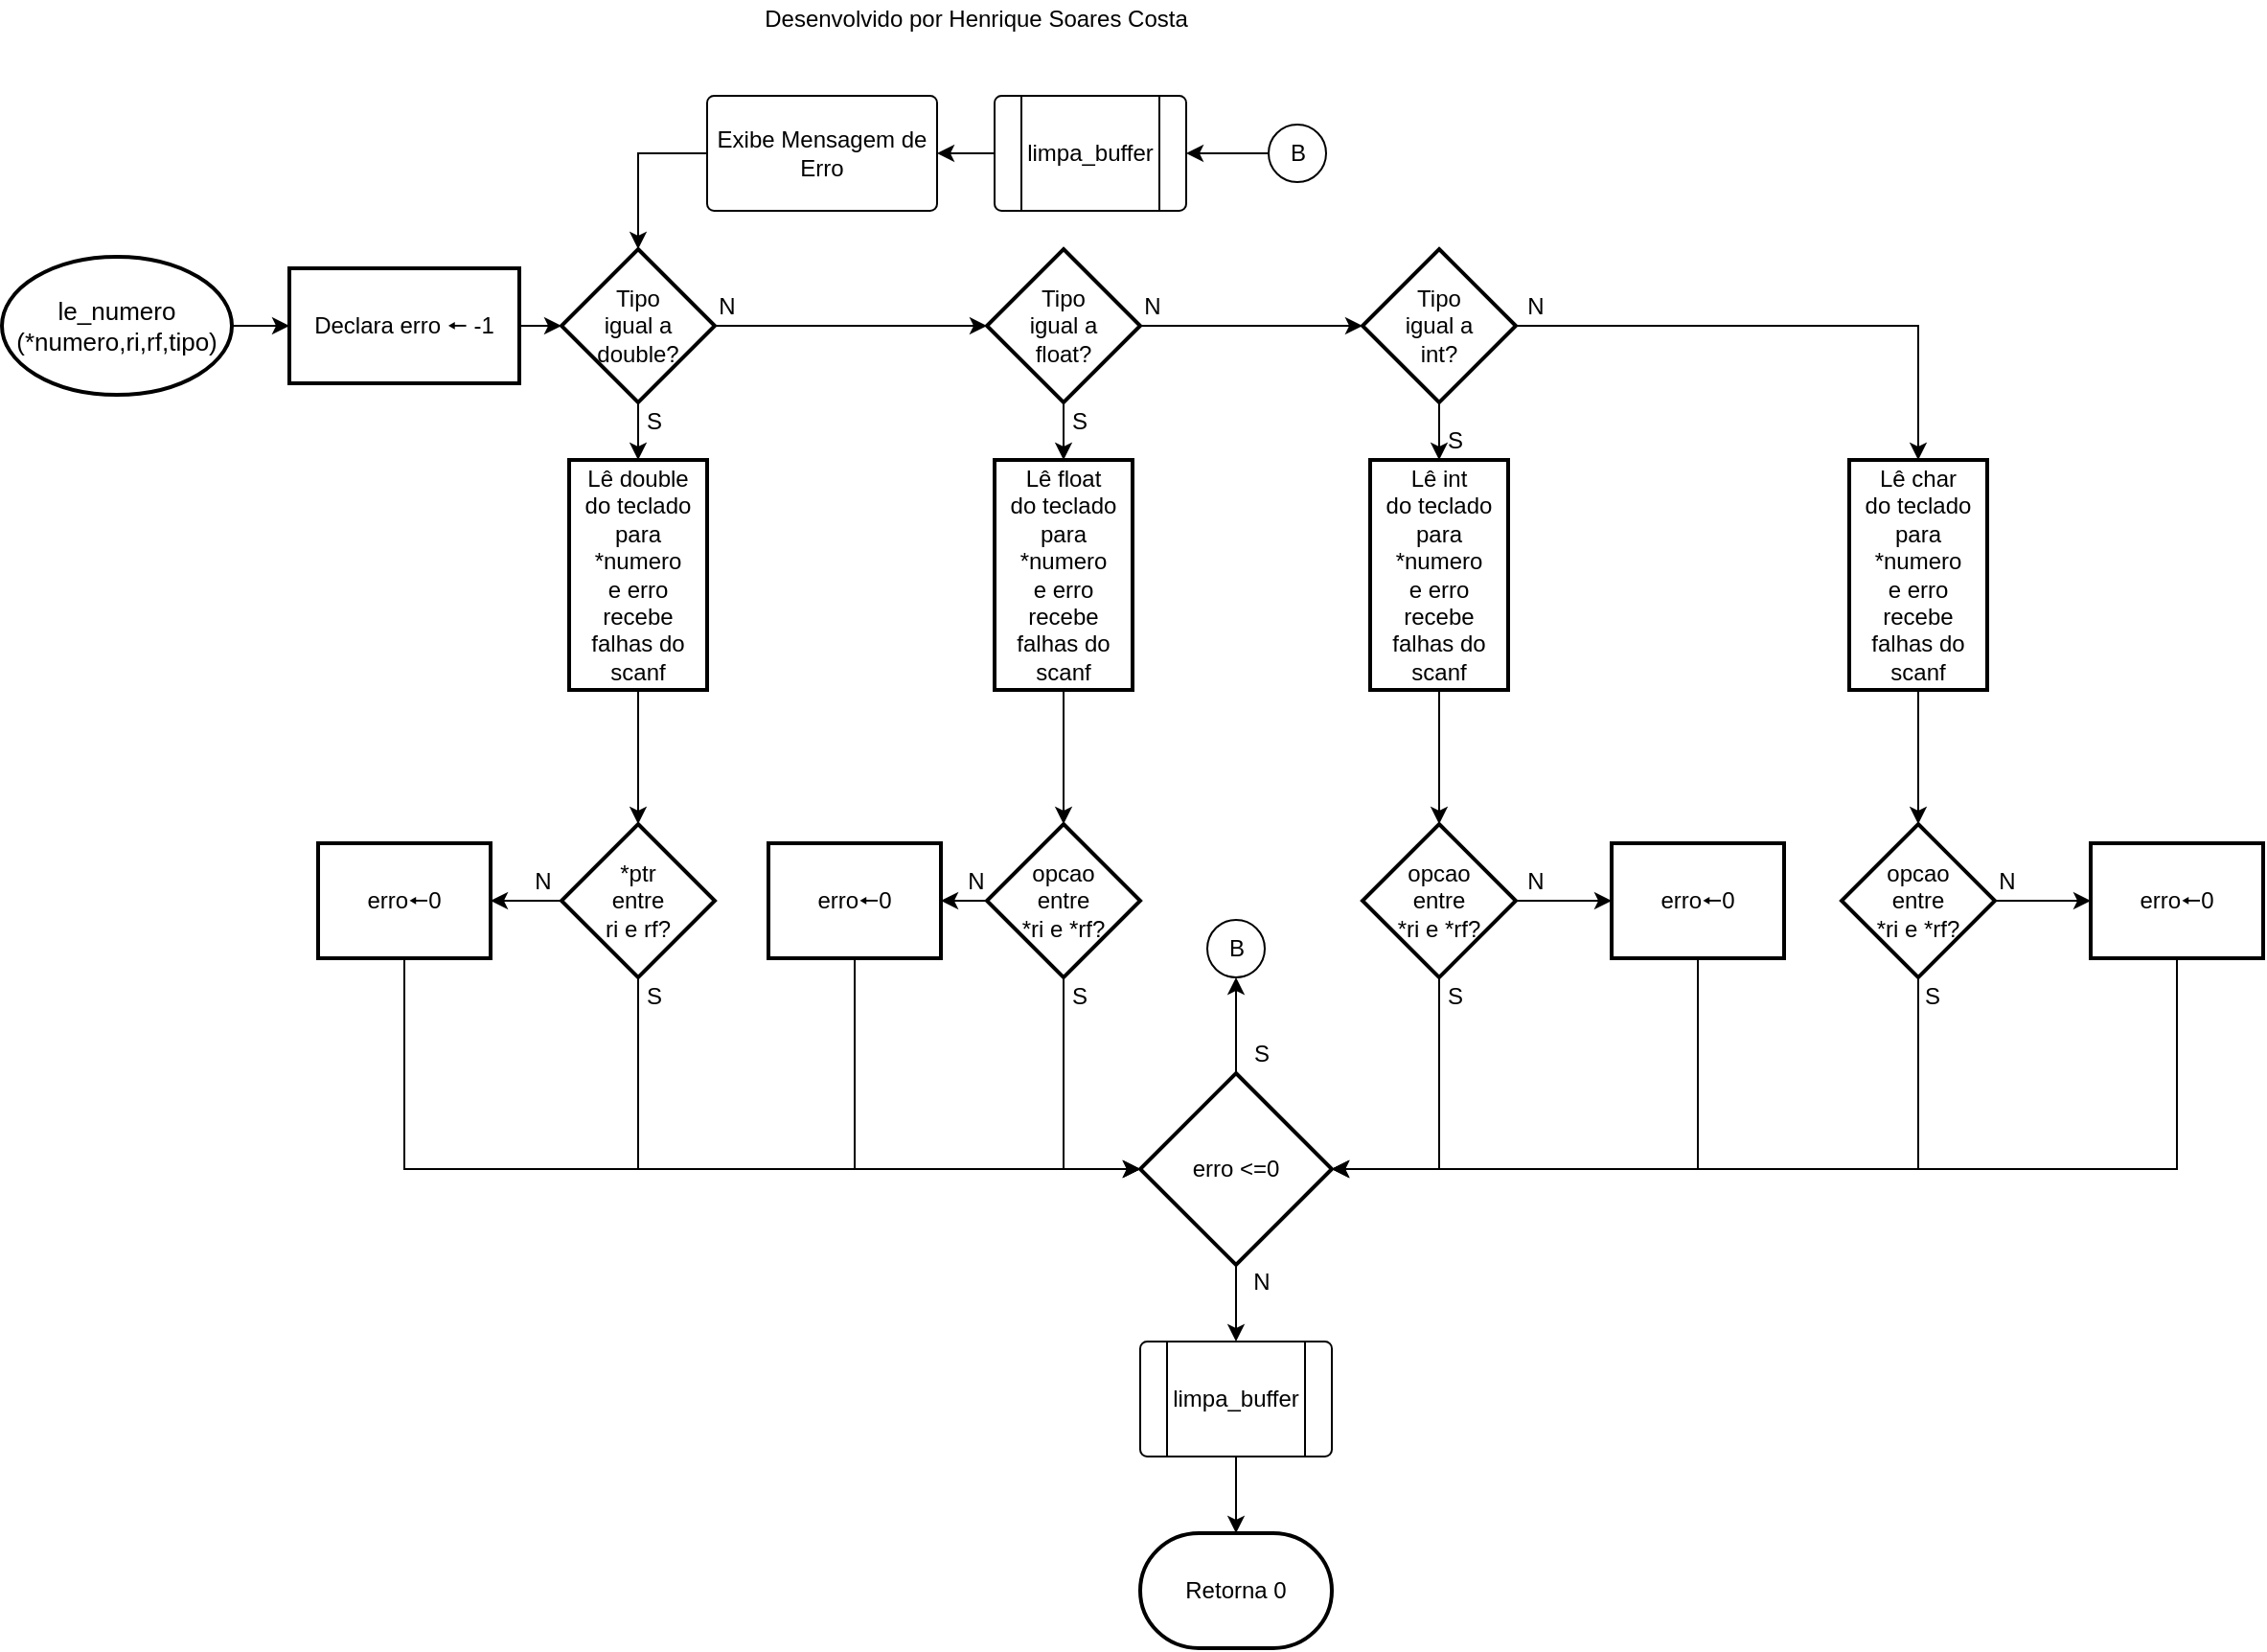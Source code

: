 <mxfile version="16.1.2" type="device"><diagram id="cbSAZNpWlRjWCPW3hMIS" name="Página-1"><mxGraphModel dx="2756" dy="553" grid="1" gridSize="10" guides="1" tooltips="1" connect="1" arrows="1" fold="1" page="1" pageScale="1" pageWidth="827" pageHeight="1169" math="0" shadow="0"><root><mxCell id="0"/><mxCell id="1" parent="0"/><mxCell id="B5iv0RODRomRkpO_UD2L-1" value="" style="edgeStyle=orthogonalEdgeStyle;rounded=0;orthogonalLoop=1;jettySize=auto;html=1;" parent="1" source="B5iv0RODRomRkpO_UD2L-2" target="B5iv0RODRomRkpO_UD2L-7" edge="1"><mxGeometry relative="1" as="geometry"/></mxCell><mxCell id="B5iv0RODRomRkpO_UD2L-2" value="le_numero&lt;br style=&quot;font-size: 13px;&quot;&gt;(*numero,ri,rf,tipo)" style="strokeWidth=2;html=1;shape=mxgraph.flowchart.start_1;whiteSpace=wrap;fontSize=13;" parent="1" vertex="1"><mxGeometry x="-1640" y="144" width="120" height="72" as="geometry"/></mxCell><mxCell id="B5iv0RODRomRkpO_UD2L-3" value="" style="edgeStyle=orthogonalEdgeStyle;rounded=0;orthogonalLoop=1;jettySize=auto;html=1;" parent="1" source="B5iv0RODRomRkpO_UD2L-5" target="B5iv0RODRomRkpO_UD2L-10" edge="1"><mxGeometry relative="1" as="geometry"/></mxCell><mxCell id="B5iv0RODRomRkpO_UD2L-4" style="edgeStyle=orthogonalEdgeStyle;rounded=0;orthogonalLoop=1;jettySize=auto;html=1;exitX=0.5;exitY=1;exitDx=0;exitDy=0;entryX=0.5;entryY=0;entryDx=0;entryDy=0;" parent="1" source="B5iv0RODRomRkpO_UD2L-5" target="B5iv0RODRomRkpO_UD2L-17" edge="1"><mxGeometry relative="1" as="geometry"/></mxCell><mxCell id="B5iv0RODRomRkpO_UD2L-5" value="Tipo&lt;br&gt;igual a&lt;br&gt;float?" style="rhombus;whiteSpace=wrap;html=1;strokeWidth=2;" parent="1" vertex="1"><mxGeometry x="-1126" y="140" width="80" height="80" as="geometry"/></mxCell><mxCell id="B5iv0RODRomRkpO_UD2L-6" style="edgeStyle=orthogonalEdgeStyle;rounded=0;orthogonalLoop=1;jettySize=auto;html=1;exitX=1;exitY=0.5;exitDx=0;exitDy=0;entryX=0;entryY=0.5;entryDx=0;entryDy=0;" parent="1" source="B5iv0RODRomRkpO_UD2L-7" target="B5iv0RODRomRkpO_UD2L-13" edge="1"><mxGeometry relative="1" as="geometry"/></mxCell><mxCell id="B5iv0RODRomRkpO_UD2L-7" value="Declara erro 🠔&amp;nbsp;-1" style="whiteSpace=wrap;html=1;strokeWidth=2;" parent="1" vertex="1"><mxGeometry x="-1490" y="150" width="120" height="60" as="geometry"/></mxCell><mxCell id="B5iv0RODRomRkpO_UD2L-8" style="edgeStyle=orthogonalEdgeStyle;rounded=0;orthogonalLoop=1;jettySize=auto;html=1;exitX=0.5;exitY=1;exitDx=0;exitDy=0;entryX=0.5;entryY=0;entryDx=0;entryDy=0;" parent="1" source="B5iv0RODRomRkpO_UD2L-10" target="B5iv0RODRomRkpO_UD2L-19" edge="1"><mxGeometry relative="1" as="geometry"/></mxCell><mxCell id="B5iv0RODRomRkpO_UD2L-9" style="edgeStyle=orthogonalEdgeStyle;rounded=0;orthogonalLoop=1;jettySize=auto;html=1;exitX=1;exitY=0.5;exitDx=0;exitDy=0;entryX=0.5;entryY=0;entryDx=0;entryDy=0;" parent="1" source="B5iv0RODRomRkpO_UD2L-10" target="B5iv0RODRomRkpO_UD2L-21" edge="1"><mxGeometry relative="1" as="geometry"/></mxCell><mxCell id="B5iv0RODRomRkpO_UD2L-10" value="Tipo&lt;br&gt;igual a&lt;br&gt;int?" style="rhombus;whiteSpace=wrap;html=1;strokeWidth=2;" parent="1" vertex="1"><mxGeometry x="-930" y="140" width="80" height="80" as="geometry"/></mxCell><mxCell id="B5iv0RODRomRkpO_UD2L-11" style="edgeStyle=orthogonalEdgeStyle;rounded=0;orthogonalLoop=1;jettySize=auto;html=1;exitX=1;exitY=0.5;exitDx=0;exitDy=0;entryX=0;entryY=0.5;entryDx=0;entryDy=0;" parent="1" source="B5iv0RODRomRkpO_UD2L-13" target="B5iv0RODRomRkpO_UD2L-5" edge="1"><mxGeometry relative="1" as="geometry"/></mxCell><mxCell id="B5iv0RODRomRkpO_UD2L-12" value="" style="edgeStyle=orthogonalEdgeStyle;rounded=0;orthogonalLoop=1;jettySize=auto;html=1;" parent="1" source="B5iv0RODRomRkpO_UD2L-13" target="B5iv0RODRomRkpO_UD2L-15" edge="1"><mxGeometry relative="1" as="geometry"/></mxCell><mxCell id="B5iv0RODRomRkpO_UD2L-13" value="Tipo&lt;br&gt;igual a&lt;br&gt;double?" style="rhombus;whiteSpace=wrap;html=1;strokeWidth=2;" parent="1" vertex="1"><mxGeometry x="-1348" y="140" width="80" height="80" as="geometry"/></mxCell><mxCell id="B5iv0RODRomRkpO_UD2L-14" style="edgeStyle=orthogonalEdgeStyle;rounded=0;orthogonalLoop=1;jettySize=auto;html=1;exitX=0.5;exitY=1;exitDx=0;exitDy=0;entryX=0.5;entryY=0;entryDx=0;entryDy=0;" parent="1" source="B5iv0RODRomRkpO_UD2L-15" target="B5iv0RODRomRkpO_UD2L-29" edge="1"><mxGeometry relative="1" as="geometry"/></mxCell><mxCell id="B5iv0RODRomRkpO_UD2L-15" value="Lê double&lt;br&gt;do teclado&lt;br&gt;para *numero&lt;br&gt;e erro recebe falhas do scanf" style="whiteSpace=wrap;html=1;strokeWidth=2;" parent="1" vertex="1"><mxGeometry x="-1344" y="250" width="72" height="120" as="geometry"/></mxCell><mxCell id="B5iv0RODRomRkpO_UD2L-16" style="edgeStyle=orthogonalEdgeStyle;rounded=0;orthogonalLoop=1;jettySize=auto;html=1;exitX=0.5;exitY=1;exitDx=0;exitDy=0;entryX=0.5;entryY=0;entryDx=0;entryDy=0;" parent="1" source="B5iv0RODRomRkpO_UD2L-17" target="B5iv0RODRomRkpO_UD2L-36" edge="1"><mxGeometry relative="1" as="geometry"/></mxCell><mxCell id="B5iv0RODRomRkpO_UD2L-17" value="Lê float&lt;br&gt;do teclado&lt;br&gt;para *numero&lt;br&gt;e erro recebe falhas do scanf" style="whiteSpace=wrap;html=1;strokeWidth=2;" parent="1" vertex="1"><mxGeometry x="-1122" y="250" width="72" height="120" as="geometry"/></mxCell><mxCell id="B5iv0RODRomRkpO_UD2L-18" style="edgeStyle=orthogonalEdgeStyle;rounded=0;orthogonalLoop=1;jettySize=auto;html=1;exitX=0.5;exitY=1;exitDx=0;exitDy=0;entryX=0.5;entryY=0;entryDx=0;entryDy=0;" parent="1" source="B5iv0RODRomRkpO_UD2L-19" target="B5iv0RODRomRkpO_UD2L-41" edge="1"><mxGeometry relative="1" as="geometry"/></mxCell><mxCell id="B5iv0RODRomRkpO_UD2L-19" value="Lê int&lt;br&gt;do teclado&lt;br&gt;para *numero&lt;br&gt;e erro recebe falhas do scanf" style="whiteSpace=wrap;html=1;strokeWidth=2;" parent="1" vertex="1"><mxGeometry x="-926" y="250" width="72" height="120" as="geometry"/></mxCell><mxCell id="B5iv0RODRomRkpO_UD2L-20" style="edgeStyle=orthogonalEdgeStyle;rounded=0;orthogonalLoop=1;jettySize=auto;html=1;exitX=0.5;exitY=1;exitDx=0;exitDy=0;entryX=0.5;entryY=0;entryDx=0;entryDy=0;" parent="1" source="B5iv0RODRomRkpO_UD2L-21" target="B5iv0RODRomRkpO_UD2L-46" edge="1"><mxGeometry relative="1" as="geometry"/></mxCell><mxCell id="B5iv0RODRomRkpO_UD2L-21" value="Lê char&lt;br&gt;do teclado&lt;br&gt;para *numero&lt;br&gt;e erro recebe falhas do scanf" style="whiteSpace=wrap;html=1;strokeWidth=2;" parent="1" vertex="1"><mxGeometry x="-676" y="250" width="72" height="120" as="geometry"/></mxCell><mxCell id="B5iv0RODRomRkpO_UD2L-22" value="N" style="text;html=1;align=center;verticalAlign=middle;resizable=0;points=[];autosize=1;strokeColor=none;fillColor=none;" parent="1" vertex="1"><mxGeometry x="-1272" y="160" width="20" height="20" as="geometry"/></mxCell><mxCell id="B5iv0RODRomRkpO_UD2L-23" value="N" style="text;html=1;align=center;verticalAlign=middle;resizable=0;points=[];autosize=1;strokeColor=none;fillColor=none;" parent="1" vertex="1"><mxGeometry x="-1050" y="160" width="20" height="20" as="geometry"/></mxCell><mxCell id="B5iv0RODRomRkpO_UD2L-24" value="S" style="text;html=1;align=center;verticalAlign=middle;resizable=0;points=[];autosize=1;strokeColor=none;fillColor=none;" parent="1" vertex="1"><mxGeometry x="-1310" y="220" width="20" height="20" as="geometry"/></mxCell><mxCell id="B5iv0RODRomRkpO_UD2L-25" value="S" style="text;html=1;align=center;verticalAlign=middle;resizable=0;points=[];autosize=1;strokeColor=none;fillColor=none;" parent="1" vertex="1"><mxGeometry x="-1088" y="220" width="20" height="20" as="geometry"/></mxCell><mxCell id="B5iv0RODRomRkpO_UD2L-26" value="S" style="text;html=1;align=center;verticalAlign=middle;resizable=0;points=[];autosize=1;strokeColor=none;fillColor=none;" parent="1" vertex="1"><mxGeometry x="-892" y="230" width="20" height="20" as="geometry"/></mxCell><mxCell id="B5iv0RODRomRkpO_UD2L-27" style="edgeStyle=orthogonalEdgeStyle;rounded=0;orthogonalLoop=1;jettySize=auto;html=1;exitX=0.5;exitY=1;exitDx=0;exitDy=0;entryX=0;entryY=0.5;entryDx=0;entryDy=0;entryPerimeter=0;" parent="1" source="B5iv0RODRomRkpO_UD2L-29" target="B5iv0RODRomRkpO_UD2L-61" edge="1"><mxGeometry relative="1" as="geometry"/></mxCell><mxCell id="B5iv0RODRomRkpO_UD2L-28" style="edgeStyle=orthogonalEdgeStyle;rounded=0;orthogonalLoop=1;jettySize=auto;html=1;exitX=0;exitY=0.5;exitDx=0;exitDy=0;entryX=1;entryY=0.5;entryDx=0;entryDy=0;" parent="1" source="B5iv0RODRomRkpO_UD2L-29" target="B5iv0RODRomRkpO_UD2L-31" edge="1"><mxGeometry relative="1" as="geometry"/></mxCell><mxCell id="B5iv0RODRomRkpO_UD2L-29" value="*ptr&lt;br&gt;entre&lt;br&gt;ri e rf?" style="rhombus;whiteSpace=wrap;html=1;strokeWidth=2;" parent="1" vertex="1"><mxGeometry x="-1348" y="440" width="80" height="80" as="geometry"/></mxCell><mxCell id="B5iv0RODRomRkpO_UD2L-30" style="edgeStyle=orthogonalEdgeStyle;rounded=0;orthogonalLoop=1;jettySize=auto;html=1;exitX=0.5;exitY=1;exitDx=0;exitDy=0;entryX=0;entryY=0.5;entryDx=0;entryDy=0;entryPerimeter=0;" parent="1" source="B5iv0RODRomRkpO_UD2L-31" target="B5iv0RODRomRkpO_UD2L-61" edge="1"><mxGeometry relative="1" as="geometry"/></mxCell><mxCell id="B5iv0RODRomRkpO_UD2L-31" value="erro🠔0" style="whiteSpace=wrap;html=1;strokeWidth=2;" parent="1" vertex="1"><mxGeometry x="-1475" y="450" width="90" height="60" as="geometry"/></mxCell><mxCell id="B5iv0RODRomRkpO_UD2L-32" style="edgeStyle=orthogonalEdgeStyle;rounded=0;orthogonalLoop=1;jettySize=auto;html=1;exitX=0.5;exitY=1;exitDx=0;exitDy=0;entryX=0;entryY=0.5;entryDx=0;entryDy=0;entryPerimeter=0;" parent="1" source="B5iv0RODRomRkpO_UD2L-33" target="B5iv0RODRomRkpO_UD2L-61" edge="1"><mxGeometry relative="1" as="geometry"/></mxCell><mxCell id="B5iv0RODRomRkpO_UD2L-33" value="erro🠔0" style="whiteSpace=wrap;html=1;strokeWidth=2;" parent="1" vertex="1"><mxGeometry x="-1240" y="450" width="90" height="60" as="geometry"/></mxCell><mxCell id="B5iv0RODRomRkpO_UD2L-34" style="edgeStyle=orthogonalEdgeStyle;rounded=0;orthogonalLoop=1;jettySize=auto;html=1;exitX=0.5;exitY=1;exitDx=0;exitDy=0;entryX=0;entryY=0.5;entryDx=0;entryDy=0;entryPerimeter=0;" parent="1" source="B5iv0RODRomRkpO_UD2L-36" target="B5iv0RODRomRkpO_UD2L-61" edge="1"><mxGeometry relative="1" as="geometry"/></mxCell><mxCell id="B5iv0RODRomRkpO_UD2L-35" style="edgeStyle=orthogonalEdgeStyle;rounded=0;orthogonalLoop=1;jettySize=auto;html=1;exitX=0;exitY=0.5;exitDx=0;exitDy=0;entryX=1;entryY=0.5;entryDx=0;entryDy=0;" parent="1" source="B5iv0RODRomRkpO_UD2L-36" target="B5iv0RODRomRkpO_UD2L-33" edge="1"><mxGeometry relative="1" as="geometry"/></mxCell><mxCell id="B5iv0RODRomRkpO_UD2L-36" value="opcao &lt;br&gt;entre&lt;br&gt;*ri e *rf?" style="rhombus;whiteSpace=wrap;html=1;strokeWidth=2;" parent="1" vertex="1"><mxGeometry x="-1126" y="440" width="80" height="80" as="geometry"/></mxCell><mxCell id="B5iv0RODRomRkpO_UD2L-37" style="edgeStyle=orthogonalEdgeStyle;rounded=0;orthogonalLoop=1;jettySize=auto;html=1;exitX=0.5;exitY=1;exitDx=0;exitDy=0;entryX=1;entryY=0.5;entryDx=0;entryDy=0;entryPerimeter=0;" parent="1" source="B5iv0RODRomRkpO_UD2L-38" target="B5iv0RODRomRkpO_UD2L-61" edge="1"><mxGeometry relative="1" as="geometry"/></mxCell><mxCell id="B5iv0RODRomRkpO_UD2L-38" value="erro🠔0" style="whiteSpace=wrap;html=1;strokeWidth=2;" parent="1" vertex="1"><mxGeometry x="-800" y="450" width="90" height="60" as="geometry"/></mxCell><mxCell id="B5iv0RODRomRkpO_UD2L-39" style="edgeStyle=orthogonalEdgeStyle;rounded=0;orthogonalLoop=1;jettySize=auto;html=1;exitX=0.5;exitY=1;exitDx=0;exitDy=0;entryX=1;entryY=0.5;entryDx=0;entryDy=0;entryPerimeter=0;" parent="1" source="B5iv0RODRomRkpO_UD2L-41" target="B5iv0RODRomRkpO_UD2L-61" edge="1"><mxGeometry relative="1" as="geometry"/></mxCell><mxCell id="B5iv0RODRomRkpO_UD2L-40" style="edgeStyle=orthogonalEdgeStyle;rounded=0;orthogonalLoop=1;jettySize=auto;html=1;exitX=1;exitY=0.5;exitDx=0;exitDy=0;entryX=0;entryY=0.5;entryDx=0;entryDy=0;" parent="1" source="B5iv0RODRomRkpO_UD2L-41" target="B5iv0RODRomRkpO_UD2L-38" edge="1"><mxGeometry relative="1" as="geometry"/></mxCell><mxCell id="B5iv0RODRomRkpO_UD2L-41" value="opcao &lt;br&gt;entre&lt;br&gt;*ri e *rf?" style="rhombus;whiteSpace=wrap;html=1;strokeWidth=2;" parent="1" vertex="1"><mxGeometry x="-930" y="440" width="80" height="80" as="geometry"/></mxCell><mxCell id="B5iv0RODRomRkpO_UD2L-42" style="edgeStyle=orthogonalEdgeStyle;rounded=0;orthogonalLoop=1;jettySize=auto;html=1;exitX=0.5;exitY=1;exitDx=0;exitDy=0;entryX=1;entryY=0.5;entryDx=0;entryDy=0;entryPerimeter=0;" parent="1" source="B5iv0RODRomRkpO_UD2L-43" target="B5iv0RODRomRkpO_UD2L-61" edge="1"><mxGeometry relative="1" as="geometry"/></mxCell><mxCell id="B5iv0RODRomRkpO_UD2L-43" value="erro🠔0" style="whiteSpace=wrap;html=1;strokeWidth=2;" parent="1" vertex="1"><mxGeometry x="-550" y="450" width="90" height="60" as="geometry"/></mxCell><mxCell id="B5iv0RODRomRkpO_UD2L-44" style="edgeStyle=orthogonalEdgeStyle;rounded=0;orthogonalLoop=1;jettySize=auto;html=1;exitX=0.5;exitY=1;exitDx=0;exitDy=0;entryX=1;entryY=0.5;entryDx=0;entryDy=0;entryPerimeter=0;" parent="1" source="B5iv0RODRomRkpO_UD2L-46" target="B5iv0RODRomRkpO_UD2L-61" edge="1"><mxGeometry relative="1" as="geometry"/></mxCell><mxCell id="B5iv0RODRomRkpO_UD2L-45" style="edgeStyle=orthogonalEdgeStyle;rounded=0;orthogonalLoop=1;jettySize=auto;html=1;exitX=1;exitY=0.5;exitDx=0;exitDy=0;entryX=0;entryY=0.5;entryDx=0;entryDy=0;" parent="1" source="B5iv0RODRomRkpO_UD2L-46" target="B5iv0RODRomRkpO_UD2L-43" edge="1"><mxGeometry relative="1" as="geometry"/></mxCell><mxCell id="B5iv0RODRomRkpO_UD2L-46" value="opcao &lt;br&gt;entre&lt;br&gt;*ri e *rf?" style="rhombus;whiteSpace=wrap;html=1;strokeWidth=2;" parent="1" vertex="1"><mxGeometry x="-680" y="440" width="80" height="80" as="geometry"/></mxCell><mxCell id="B5iv0RODRomRkpO_UD2L-47" value="N" style="text;html=1;align=center;verticalAlign=middle;resizable=0;points=[];autosize=1;strokeColor=none;fillColor=none;" parent="1" vertex="1"><mxGeometry x="-850" y="160" width="20" height="20" as="geometry"/></mxCell><mxCell id="B5iv0RODRomRkpO_UD2L-48" value="Retorna 0" style="strokeWidth=2;html=1;shape=mxgraph.flowchart.terminator;whiteSpace=wrap;" parent="1" vertex="1"><mxGeometry x="-1046" y="810" width="100" height="60" as="geometry"/></mxCell><mxCell id="B5iv0RODRomRkpO_UD2L-49" value="S" style="text;html=1;align=center;verticalAlign=middle;resizable=0;points=[];autosize=1;strokeColor=none;fillColor=none;" parent="1" vertex="1"><mxGeometry x="-1310" y="520" width="20" height="20" as="geometry"/></mxCell><mxCell id="B5iv0RODRomRkpO_UD2L-50" value="S" style="text;html=1;align=center;verticalAlign=middle;resizable=0;points=[];autosize=1;strokeColor=none;fillColor=none;" parent="1" vertex="1"><mxGeometry x="-1088" y="520" width="20" height="20" as="geometry"/></mxCell><mxCell id="B5iv0RODRomRkpO_UD2L-51" value="S" style="text;html=1;align=center;verticalAlign=middle;resizable=0;points=[];autosize=1;strokeColor=none;fillColor=none;" parent="1" vertex="1"><mxGeometry x="-892" y="520" width="20" height="20" as="geometry"/></mxCell><mxCell id="B5iv0RODRomRkpO_UD2L-52" value="S" style="text;html=1;align=center;verticalAlign=middle;resizable=0;points=[];autosize=1;strokeColor=none;fillColor=none;" parent="1" vertex="1"><mxGeometry x="-643" y="520" width="20" height="20" as="geometry"/></mxCell><mxCell id="B5iv0RODRomRkpO_UD2L-53" value="N" style="text;html=1;align=center;verticalAlign=middle;resizable=0;points=[];autosize=1;strokeColor=none;fillColor=none;" parent="1" vertex="1"><mxGeometry x="-604" y="460" width="20" height="20" as="geometry"/></mxCell><mxCell id="B5iv0RODRomRkpO_UD2L-54" value="N" style="text;html=1;align=center;verticalAlign=middle;resizable=0;points=[];autosize=1;strokeColor=none;fillColor=none;" parent="1" vertex="1"><mxGeometry x="-850" y="460" width="20" height="20" as="geometry"/></mxCell><mxCell id="B5iv0RODRomRkpO_UD2L-55" value="N" style="text;html=1;align=center;verticalAlign=middle;resizable=0;points=[];autosize=1;strokeColor=none;fillColor=none;" parent="1" vertex="1"><mxGeometry x="-1142" y="460" width="20" height="20" as="geometry"/></mxCell><mxCell id="B5iv0RODRomRkpO_UD2L-56" value="N" style="text;html=1;align=center;verticalAlign=middle;resizable=0;points=[];autosize=1;strokeColor=none;fillColor=none;" parent="1" vertex="1"><mxGeometry x="-1368" y="460" width="20" height="20" as="geometry"/></mxCell><mxCell id="B5iv0RODRomRkpO_UD2L-57" style="edgeStyle=orthogonalEdgeStyle;rounded=0;orthogonalLoop=1;jettySize=auto;html=1;exitX=0.5;exitY=1;exitDx=0;exitDy=0;entryX=0.5;entryY=0;entryDx=0;entryDy=0;entryPerimeter=0;" parent="1" source="B5iv0RODRomRkpO_UD2L-58" target="B5iv0RODRomRkpO_UD2L-48" edge="1"><mxGeometry relative="1" as="geometry"/></mxCell><mxCell id="B5iv0RODRomRkpO_UD2L-58" value="limpa_buffer" style="verticalLabelPosition=middle;verticalAlign=middle;html=1;shape=process;whiteSpace=wrap;rounded=1;size=0.14;arcSize=6;labelPosition=center;align=center;" parent="1" vertex="1"><mxGeometry x="-1046" y="710" width="100" height="60" as="geometry"/></mxCell><mxCell id="B5iv0RODRomRkpO_UD2L-59" style="edgeStyle=orthogonalEdgeStyle;rounded=0;orthogonalLoop=1;jettySize=auto;html=1;exitX=0.5;exitY=1;exitDx=0;exitDy=0;exitPerimeter=0;entryX=0.5;entryY=0;entryDx=0;entryDy=0;" parent="1" source="B5iv0RODRomRkpO_UD2L-61" target="B5iv0RODRomRkpO_UD2L-58" edge="1"><mxGeometry relative="1" as="geometry"/></mxCell><mxCell id="B5iv0RODRomRkpO_UD2L-60" style="edgeStyle=orthogonalEdgeStyle;rounded=0;orthogonalLoop=1;jettySize=auto;html=1;exitX=0.5;exitY=0;exitDx=0;exitDy=0;exitPerimeter=0;entryX=0.5;entryY=1;entryDx=0;entryDy=0;entryPerimeter=0;" parent="1" source="B5iv0RODRomRkpO_UD2L-61" target="B5iv0RODRomRkpO_UD2L-63" edge="1"><mxGeometry relative="1" as="geometry"/></mxCell><mxCell id="B5iv0RODRomRkpO_UD2L-61" value="erro &amp;lt;=0" style="strokeWidth=2;html=1;shape=mxgraph.flowchart.decision;whiteSpace=wrap;" parent="1" vertex="1"><mxGeometry x="-1046" y="570" width="100" height="100" as="geometry"/></mxCell><mxCell id="B5iv0RODRomRkpO_UD2L-62" value="S" style="text;html=1;align=center;verticalAlign=middle;resizable=0;points=[];autosize=1;strokeColor=none;fillColor=none;" parent="1" vertex="1"><mxGeometry x="-993" y="550" width="20" height="20" as="geometry"/></mxCell><mxCell id="B5iv0RODRomRkpO_UD2L-63" value="B" style="verticalLabelPosition=middle;verticalAlign=middle;html=1;shape=mxgraph.flowchart.on-page_reference;labelPosition=center;align=center;" parent="1" vertex="1"><mxGeometry x="-1011" y="490" width="30" height="30" as="geometry"/></mxCell><mxCell id="B5iv0RODRomRkpO_UD2L-64" value="N" style="text;html=1;align=center;verticalAlign=middle;resizable=0;points=[];autosize=1;strokeColor=none;fillColor=none;" parent="1" vertex="1"><mxGeometry x="-993" y="669" width="20" height="20" as="geometry"/></mxCell><mxCell id="B5iv0RODRomRkpO_UD2L-65" style="edgeStyle=orthogonalEdgeStyle;rounded=0;orthogonalLoop=1;jettySize=auto;html=1;exitX=0;exitY=0.5;exitDx=0;exitDy=0;exitPerimeter=0;entryX=1;entryY=0.5;entryDx=0;entryDy=0;" parent="1" source="B5iv0RODRomRkpO_UD2L-66" target="B5iv0RODRomRkpO_UD2L-68" edge="1"><mxGeometry relative="1" as="geometry"/></mxCell><mxCell id="B5iv0RODRomRkpO_UD2L-66" value="B" style="verticalLabelPosition=middle;verticalAlign=middle;html=1;shape=mxgraph.flowchart.on-page_reference;labelPosition=center;align=center;" parent="1" vertex="1"><mxGeometry x="-979" y="75" width="30" height="30" as="geometry"/></mxCell><mxCell id="B5iv0RODRomRkpO_UD2L-67" style="edgeStyle=orthogonalEdgeStyle;rounded=0;orthogonalLoop=1;jettySize=auto;html=1;exitX=0;exitY=0.5;exitDx=0;exitDy=0;entryX=1;entryY=0.5;entryDx=0;entryDy=0;" parent="1" source="B5iv0RODRomRkpO_UD2L-68" target="B5iv0RODRomRkpO_UD2L-70" edge="1"><mxGeometry relative="1" as="geometry"/></mxCell><mxCell id="B5iv0RODRomRkpO_UD2L-68" value="limpa_buffer" style="verticalLabelPosition=middle;verticalAlign=middle;html=1;shape=process;whiteSpace=wrap;rounded=1;size=0.14;arcSize=6;labelPosition=center;align=center;" parent="1" vertex="1"><mxGeometry x="-1122" y="60" width="100" height="60" as="geometry"/></mxCell><mxCell id="B5iv0RODRomRkpO_UD2L-69" style="edgeStyle=orthogonalEdgeStyle;rounded=0;orthogonalLoop=1;jettySize=auto;html=1;exitX=0;exitY=0.5;exitDx=0;exitDy=0;entryX=0.5;entryY=0;entryDx=0;entryDy=0;" parent="1" source="B5iv0RODRomRkpO_UD2L-70" target="B5iv0RODRomRkpO_UD2L-13" edge="1"><mxGeometry relative="1" as="geometry"/></mxCell><mxCell id="B5iv0RODRomRkpO_UD2L-70" value="Exibe Mensagem de Erro" style="whiteSpace=wrap;html=1;rounded=1;arcSize=6;" parent="1" vertex="1"><mxGeometry x="-1272" y="60" width="120" height="60" as="geometry"/></mxCell><mxCell id="LnOh3EucalBph5Er1XUh-1" value="Desenvolvido por Henrique Soares Costa" style="text;html=1;align=center;verticalAlign=middle;resizable=0;points=[];autosize=1;strokeColor=none;fillColor=none;" vertex="1" parent="1"><mxGeometry x="-1252" y="10" width="240" height="20" as="geometry"/></mxCell></root></mxGraphModel></diagram></mxfile>